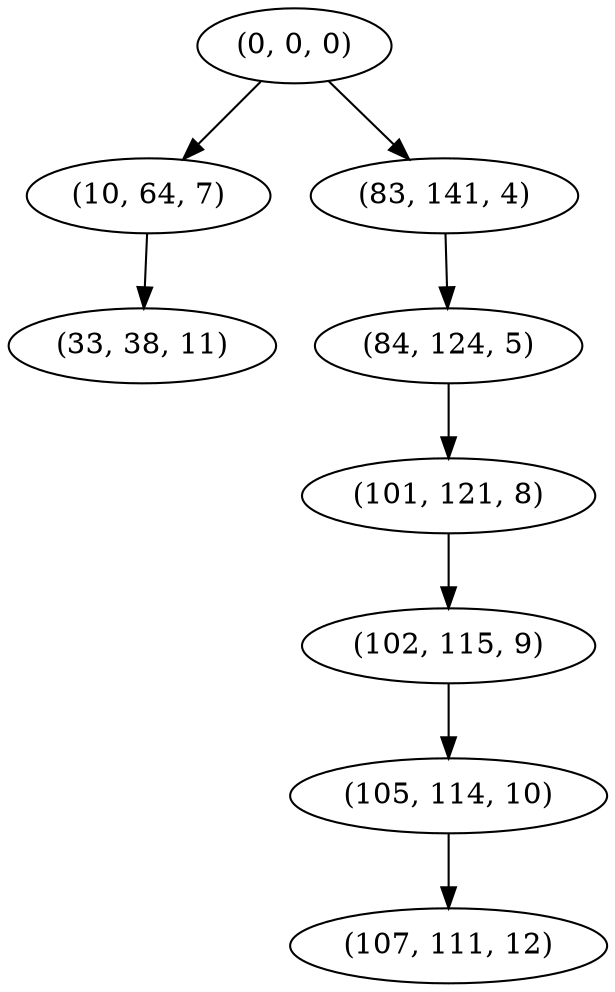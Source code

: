 digraph tree {
    "(0, 0, 0)";
    "(10, 64, 7)";
    "(33, 38, 11)";
    "(83, 141, 4)";
    "(84, 124, 5)";
    "(101, 121, 8)";
    "(102, 115, 9)";
    "(105, 114, 10)";
    "(107, 111, 12)";
    "(0, 0, 0)" -> "(10, 64, 7)";
    "(0, 0, 0)" -> "(83, 141, 4)";
    "(10, 64, 7)" -> "(33, 38, 11)";
    "(83, 141, 4)" -> "(84, 124, 5)";
    "(84, 124, 5)" -> "(101, 121, 8)";
    "(101, 121, 8)" -> "(102, 115, 9)";
    "(102, 115, 9)" -> "(105, 114, 10)";
    "(105, 114, 10)" -> "(107, 111, 12)";
}
